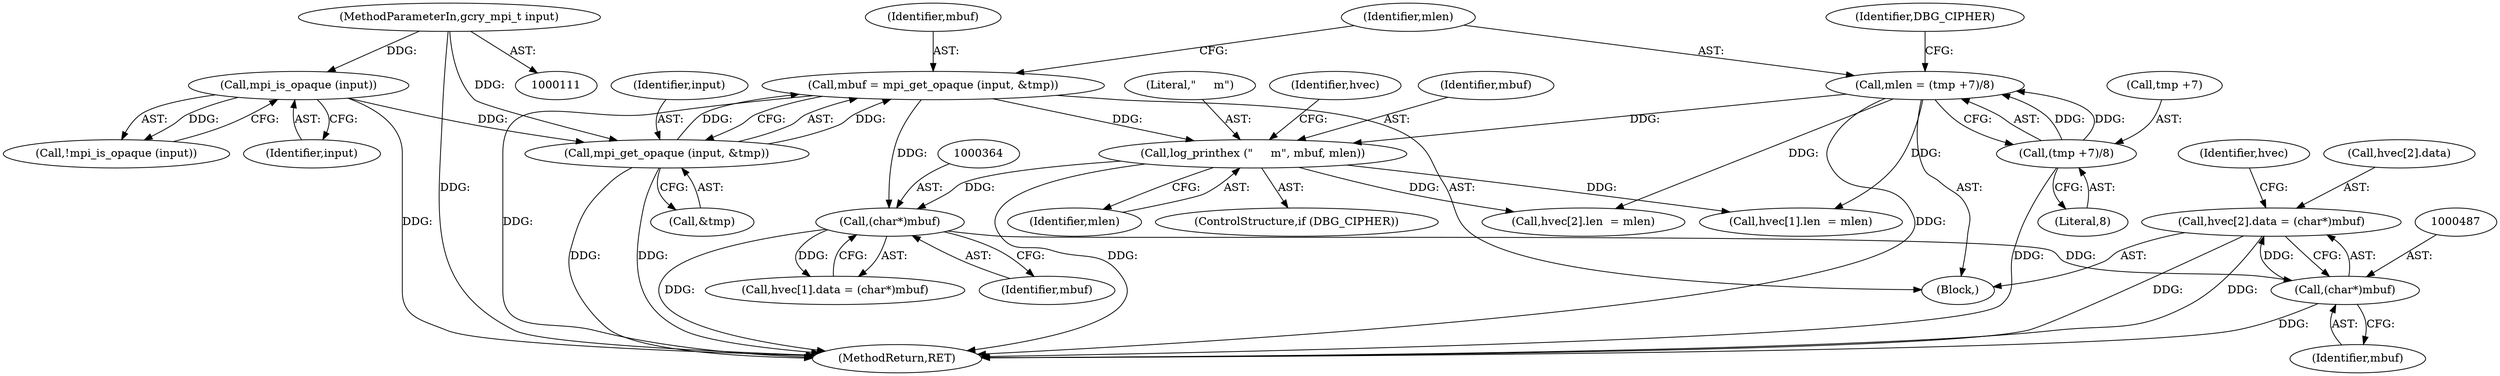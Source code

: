 digraph "0_gnupg_5a22de904a0a366ae79f03ff1e13a1232a89e26b@array" {
"1000480" [label="(Call,hvec[2].data = (char*)mbuf)"];
"1000486" [label="(Call,(char*)mbuf)"];
"1000363" [label="(Call,(char*)mbuf)"];
"1000332" [label="(Call,log_printhex (\"     m\", mbuf, mlen))"];
"1000317" [label="(Call,mbuf = mpi_get_opaque (input, &tmp))"];
"1000319" [label="(Call,mpi_get_opaque (input, &tmp))"];
"1000156" [label="(Call,mpi_is_opaque (input))"];
"1000112" [label="(MethodParameterIn,gcry_mpi_t input)"];
"1000323" [label="(Call,mlen = (tmp +7)/8)"];
"1000325" [label="(Call,(tmp +7)/8)"];
"1000363" [label="(Call,(char*)mbuf)"];
"1000317" [label="(Call,mbuf = mpi_get_opaque (input, &tmp))"];
"1000339" [label="(Identifier,hvec)"];
"1000330" [label="(ControlStructure,if (DBG_CIPHER))"];
"1000610" [label="(MethodReturn,RET)"];
"1000155" [label="(Call,!mpi_is_opaque (input))"];
"1000496" [label="(Call,hvec[2].len  = mlen)"];
"1000321" [label="(Call,&tmp)"];
"1000112" [label="(MethodParameterIn,gcry_mpi_t input)"];
"1000492" [label="(Identifier,hvec)"];
"1000366" [label="(Call,hvec[1].len  = mlen)"];
"1000320" [label="(Identifier,input)"];
"1000325" [label="(Call,(tmp +7)/8)"];
"1000481" [label="(Call,hvec[2].data)"];
"1000318" [label="(Identifier,mbuf)"];
"1000323" [label="(Call,mlen = (tmp +7)/8)"];
"1000480" [label="(Call,hvec[2].data = (char*)mbuf)"];
"1000326" [label="(Call,tmp +7)"];
"1000486" [label="(Call,(char*)mbuf)"];
"1000365" [label="(Identifier,mbuf)"];
"1000118" [label="(Block,)"];
"1000156" [label="(Call,mpi_is_opaque (input))"];
"1000331" [label="(Identifier,DBG_CIPHER)"];
"1000357" [label="(Call,hvec[1].data = (char*)mbuf)"];
"1000335" [label="(Identifier,mlen)"];
"1000329" [label="(Literal,8)"];
"1000488" [label="(Identifier,mbuf)"];
"1000334" [label="(Identifier,mbuf)"];
"1000157" [label="(Identifier,input)"];
"1000319" [label="(Call,mpi_get_opaque (input, &tmp))"];
"1000333" [label="(Literal,\"     m\")"];
"1000332" [label="(Call,log_printhex (\"     m\", mbuf, mlen))"];
"1000324" [label="(Identifier,mlen)"];
"1000480" -> "1000118"  [label="AST: "];
"1000480" -> "1000486"  [label="CFG: "];
"1000481" -> "1000480"  [label="AST: "];
"1000486" -> "1000480"  [label="AST: "];
"1000492" -> "1000480"  [label="CFG: "];
"1000480" -> "1000610"  [label="DDG: "];
"1000480" -> "1000610"  [label="DDG: "];
"1000486" -> "1000480"  [label="DDG: "];
"1000486" -> "1000488"  [label="CFG: "];
"1000487" -> "1000486"  [label="AST: "];
"1000488" -> "1000486"  [label="AST: "];
"1000486" -> "1000610"  [label="DDG: "];
"1000363" -> "1000486"  [label="DDG: "];
"1000363" -> "1000357"  [label="AST: "];
"1000363" -> "1000365"  [label="CFG: "];
"1000364" -> "1000363"  [label="AST: "];
"1000365" -> "1000363"  [label="AST: "];
"1000357" -> "1000363"  [label="CFG: "];
"1000363" -> "1000610"  [label="DDG: "];
"1000363" -> "1000357"  [label="DDG: "];
"1000332" -> "1000363"  [label="DDG: "];
"1000317" -> "1000363"  [label="DDG: "];
"1000332" -> "1000330"  [label="AST: "];
"1000332" -> "1000335"  [label="CFG: "];
"1000333" -> "1000332"  [label="AST: "];
"1000334" -> "1000332"  [label="AST: "];
"1000335" -> "1000332"  [label="AST: "];
"1000339" -> "1000332"  [label="CFG: "];
"1000332" -> "1000610"  [label="DDG: "];
"1000317" -> "1000332"  [label="DDG: "];
"1000323" -> "1000332"  [label="DDG: "];
"1000332" -> "1000366"  [label="DDG: "];
"1000332" -> "1000496"  [label="DDG: "];
"1000317" -> "1000118"  [label="AST: "];
"1000317" -> "1000319"  [label="CFG: "];
"1000318" -> "1000317"  [label="AST: "];
"1000319" -> "1000317"  [label="AST: "];
"1000324" -> "1000317"  [label="CFG: "];
"1000317" -> "1000610"  [label="DDG: "];
"1000319" -> "1000317"  [label="DDG: "];
"1000319" -> "1000317"  [label="DDG: "];
"1000319" -> "1000321"  [label="CFG: "];
"1000320" -> "1000319"  [label="AST: "];
"1000321" -> "1000319"  [label="AST: "];
"1000319" -> "1000610"  [label="DDG: "];
"1000319" -> "1000610"  [label="DDG: "];
"1000156" -> "1000319"  [label="DDG: "];
"1000112" -> "1000319"  [label="DDG: "];
"1000156" -> "1000155"  [label="AST: "];
"1000156" -> "1000157"  [label="CFG: "];
"1000157" -> "1000156"  [label="AST: "];
"1000155" -> "1000156"  [label="CFG: "];
"1000156" -> "1000610"  [label="DDG: "];
"1000156" -> "1000155"  [label="DDG: "];
"1000112" -> "1000156"  [label="DDG: "];
"1000112" -> "1000111"  [label="AST: "];
"1000112" -> "1000610"  [label="DDG: "];
"1000323" -> "1000118"  [label="AST: "];
"1000323" -> "1000325"  [label="CFG: "];
"1000324" -> "1000323"  [label="AST: "];
"1000325" -> "1000323"  [label="AST: "];
"1000331" -> "1000323"  [label="CFG: "];
"1000323" -> "1000610"  [label="DDG: "];
"1000325" -> "1000323"  [label="DDG: "];
"1000325" -> "1000323"  [label="DDG: "];
"1000323" -> "1000366"  [label="DDG: "];
"1000323" -> "1000496"  [label="DDG: "];
"1000325" -> "1000329"  [label="CFG: "];
"1000326" -> "1000325"  [label="AST: "];
"1000329" -> "1000325"  [label="AST: "];
"1000325" -> "1000610"  [label="DDG: "];
}
